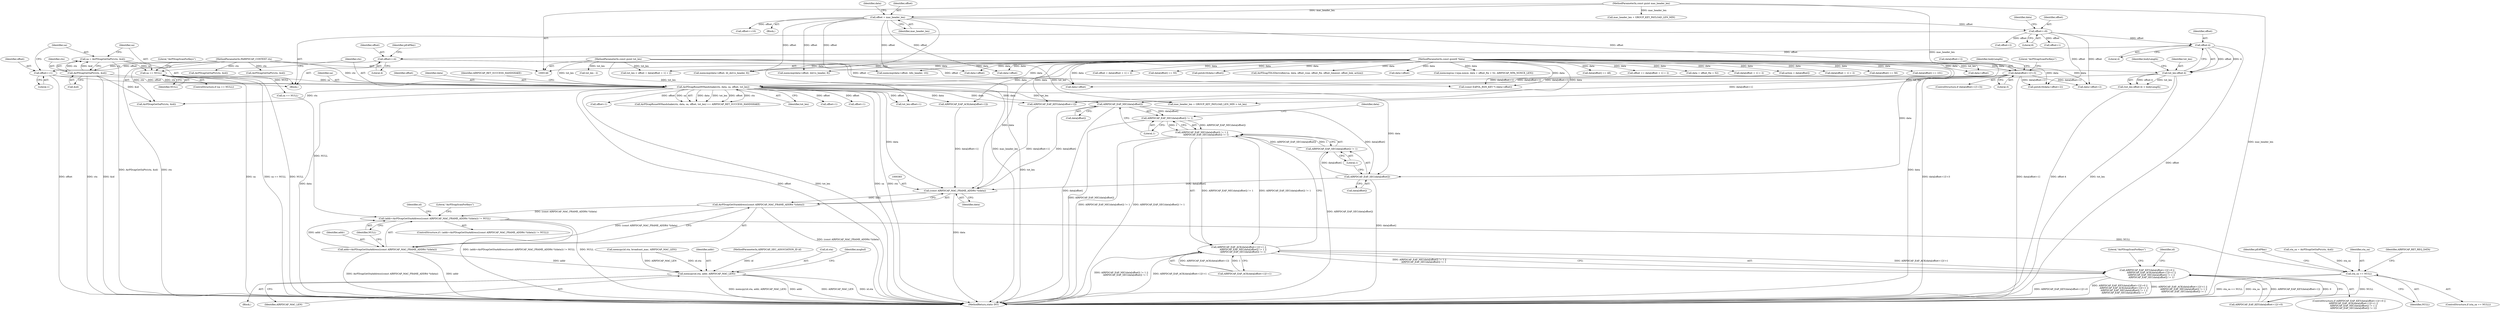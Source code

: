 digraph "0_wireshark_9b0b20b8d5f8c9f7839d58ff6c5900f7e19283b4@array" {
"1000340" [label="(Call,AIRPDCAP_EAP_MIC(data[offset]))"];
"1000297" [label="(Call,AirPDcapRsna4WHandshake(ctx, data, sa, offset, tot_len))"];
"1000280" [label="(Call,AirPDcapGetSaPtr(ctx, &id))"];
"1000147" [label="(MethodParameterIn,PAIRPDCAP_CONTEXT ctx)"];
"1000204" [label="(Call,data[offset+1]!=3)"];
"1000148" [label="(MethodParameterIn,const guint8 *data)"];
"1000285" [label="(Call,sa == NULL)"];
"1000278" [label="(Call,sa = AirPDcapGetSaPtr(ctx, &id))"];
"1000275" [label="(Call,offset+=1)"];
"1000246" [label="(Call,offset+=4)"];
"1000231" [label="(Call,offset-4)"];
"1000200" [label="(Call,offset+=8)"];
"1000174" [label="(Call,offset = mac_header_len)"];
"1000149" [label="(MethodParameterIn,const guint mac_header_len)"];
"1000229" [label="(Call,tot_len-offset-4)"];
"1000150" [label="(MethodParameterIn,const guint tot_len)"];
"1000339" [label="(Call,AIRPDCAP_EAP_MIC(data[offset]) != 1)"];
"1000338" [label="(Call,AIRPDCAP_EAP_MIC(data[offset]) != 1 ||\n            AIRPDCAP_EAP_SEC(data[offset]) != 1)"];
"1000329" [label="(Call,AIRPDCAP_EAP_ACK(data[offset+1])!=1 ||\n            AIRPDCAP_EAP_MIC(data[offset]) != 1 ||\n            AIRPDCAP_EAP_SEC(data[offset]) != 1)"];
"1000320" [label="(Call,AIRPDCAP_EAP_KEY(data[offset+1])!=0 ||\n            AIRPDCAP_EAP_ACK(data[offset+1])!=1 ||\n            AIRPDCAP_EAP_MIC(data[offset]) != 1 ||\n            AIRPDCAP_EAP_SEC(data[offset]) != 1)"];
"1000346" [label="(Call,AIRPDCAP_EAP_SEC(data[offset]))"];
"1000345" [label="(Call,AIRPDCAP_EAP_SEC(data[offset]) != 1)"];
"1000382" [label="(Call,(const AIRPDCAP_MAC_FRAME_ADDR4 *)(data))"];
"1000381" [label="(Call,AirPDcapGetStaAddress((const AIRPDCAP_MAC_FRAME_ADDR4 *)(data)))"];
"1000378" [label="(Call,(addr=AirPDcapGetStaAddress((const AIRPDCAP_MAC_FRAME_ADDR4 *)(data))) != NULL)"];
"1000446" [label="(Call,sta_sa == NULL)"];
"1000379" [label="(Call,addr=AirPDcapGetStaAddress((const AIRPDCAP_MAC_FRAME_ADDR4 *)(data)))"];
"1000387" [label="(Call,memcpy(id.sta, addr, AIRPDCAP_MAC_LEN))"];
"1000233" [label="(Literal,4)"];
"1000276" [label="(Identifier,offset)"];
"1000182" [label="(Identifier,data)"];
"1000221" [label="(Call,data+offset+2)"];
"1000556" [label="(Call,data[offset] == 48)"];
"1000441" [label="(Call,AirPDcapGetSaPtr(ctx, &id))"];
"1000204" [label="(Call,data[offset+1]!=3)"];
"1000599" [label="(Call,tot_len < offset + data[offset + 1] + 2)"];
"1000287" [label="(Identifier,NULL)"];
"1000463" [label="(Call,tot_len-offset+1)"];
"1000248" [label="(Literal,4)"];
"1000344" [label="(Literal,1)"];
"1000195" [label="(Block,)"];
"1000297" [label="(Call,AirPDcapRsna4WHandshake(ctx, data, sa, offset, tot_len))"];
"1000338" [label="(Call,AIRPDCAP_EAP_MIC(data[offset]) != 1 ||\n            AIRPDCAP_EAP_SEC(data[offset]) != 1)"];
"1000385" [label="(Identifier,NULL)"];
"1000386" [label="(Block,)"];
"1000348" [label="(Identifier,data)"];
"1000205" [label="(Call,data[offset+1])"];
"1000280" [label="(Call,AirPDcapGetSaPtr(ctx, &id))"];
"1000345" [label="(Call,AIRPDCAP_EAP_SEC(data[offset]) != 1)"];
"1000321" [label="(Call,AIRPDCAP_EAP_KEY(data[offset+1])!=0)"];
"1000175" [label="(Identifier,offset)"];
"1000445" [label="(ControlStructure,if (sta_sa == NULL))"];
"1000231" [label="(Call,offset-4)"];
"1000301" [label="(Identifier,offset)"];
"1000219" [label="(Identifier,bodyLength)"];
"1000451" [label="(Identifier,AIRPDCAP_RET_REQ_DATA)"];
"1000330" [label="(Call,AIRPDCAP_EAP_ACK(data[offset+1])!=1)"];
"1000454" [label="(Identifier,pEAPKey)"];
"1000784" [label="(MethodReturn,static INT)"];
"1000392" [label="(Identifier,AIRPDCAP_MAC_LEN)"];
"1000613" [label="(Call,offset += data[offset + 1] + 2)"];
"1000230" [label="(Identifier,tot_len)"];
"1000382" [label="(Call,(const AIRPDCAP_MAC_FRAME_ADDR4 *)(data))"];
"1000148" [label="(MethodParameterIn,const guint8 *data)"];
"1000347" [label="(Call,data[offset])"];
"1000206" [label="(Identifier,data)"];
"1000334" [label="(Call,offset+1)"];
"1000281" [label="(Identifier,ctx)"];
"1000371" [label="(Call,sa == NULL)"];
"1000200" [label="(Call,offset+=8)"];
"1000150" [label="(MethodParameterIn,const guint tot_len)"];
"1000189" [label="(Call,data+offset)"];
"1000279" [label="(Identifier,sa)"];
"1000296" [label="(Call,AirPDcapRsna4WHandshake(ctx, data, sa, offset, tot_len) == AIRPDCAP_RET_SUCCESS_HANDSHAKE)"];
"1000229" [label="(Call,tot_len-offset-4)"];
"1000379" [label="(Call,addr=AirPDcapGetStaAddress((const AIRPDCAP_MAC_FRAME_ADDR4 *)(data)))"];
"1000725" [label="(Call,data + offset_fte + 52)"];
"1000201" [label="(Identifier,offset)"];
"1000213" [label="(Literal,\"AirPDcapScanForKeys\")"];
"1000250" [label="(Identifier,pEAPKey)"];
"1000253" [label="(Call,data+offset)"];
"1000298" [label="(Identifier,ctx)"];
"1000282" [label="(Call,&id)"];
"1000353" [label="(Literal,\"AirPDcapScanForKeys\")"];
"1000210" [label="(Literal,3)"];
"1000439" [label="(Call,sta_sa = AirPDcapGetSaPtr(ctx, &id))"];
"1000615" [label="(Call,data[offset + 1] + 2)"];
"1000299" [label="(Identifier,data)"];
"1000302" [label="(Identifier,tot_len)"];
"1000234" [label="(Identifier,bodyLength)"];
"1000506" [label="(Call,action = data[offset])"];
"1000551" [label="(Call,tot_len - 2)"];
"1000277" [label="(Literal,1)"];
"1000151" [label="(MethodParameterIn,AIRPDCAP_SEC_ASSOCIATION_ID id)"];
"1000387" [label="(Call,memcpy(id.sta, addr, AIRPDCAP_MAC_LEN))"];
"1000603" [label="(Call,data[offset + 1] + 2)"];
"1000220" [label="(Call,pntoh16(data+offset+2))"];
"1000578" [label="(Call,data[offset] == 56)"];
"1000589" [label="(Call,data[offset] == 101)"];
"1000188" [label="(Call,memcmp(data+offset, bt_dot1x_header, 8))"];
"1000319" [label="(ControlStructure,if (AIRPDCAP_EAP_KEY(data[offset+1])!=0 ||\n            AIRPDCAP_EAP_ACK(data[offset+1])!=1 ||\n            AIRPDCAP_EAP_MIC(data[offset]) != 1 ||\n            AIRPDCAP_EAP_SEC(data[offset]) != 1))"];
"1000228" [label="(Call,(tot_len-offset-4) < bodyLength)"];
"1000176" [label="(Identifier,mac_header_len)"];
"1000203" [label="(ControlStructure,if (data[offset+1]!=3))"];
"1000180" [label="(Call,memcmp(data+offset, dot1x_header, 8))"];
"1000378" [label="(Call,(addr=AirPDcapGetStaAddress((const AIRPDCAP_MAC_FRAME_ADDR4 *)(data))) != NULL)"];
"1000223" [label="(Call,offset+2)"];
"1000601" [label="(Call,offset + data[offset + 1] + 2)"];
"1000465" [label="(Call,offset+1)"];
"1000202" [label="(Literal,8)"];
"1000389" [label="(Identifier,id)"];
"1000207" [label="(Call,offset+1)"];
"1000331" [label="(Call,AIRPDCAP_EAP_ACK(data[offset+1]))"];
"1000346" [label="(Call,AIRPDCAP_EAP_SEC(data[offset]))"];
"1000381" [label="(Call,AirPDcapGetStaAddress((const AIRPDCAP_MAC_FRAME_ADDR4 *)(data)))"];
"1000275" [label="(Call,offset+=1)"];
"1000380" [label="(Identifier,addr)"];
"1000339" [label="(Call,AIRPDCAP_EAP_MIC(data[offset]) != 1)"];
"1000320" [label="(Call,AIRPDCAP_EAP_KEY(data[offset+1])!=0 ||\n            AIRPDCAP_EAP_ACK(data[offset+1])!=1 ||\n            AIRPDCAP_EAP_MIC(data[offset]) != 1 ||\n            AIRPDCAP_EAP_SEC(data[offset]) != 1)"];
"1000503" [label="(Call,offset+=10)"];
"1000329" [label="(Call,AIRPDCAP_EAP_ACK(data[offset+1])!=1 ||\n            AIRPDCAP_EAP_MIC(data[offset]) != 1 ||\n            AIRPDCAP_EAP_SEC(data[offset]) != 1)"];
"1000434" [label="(Literal,\"AirPDcapScanForKeys\")"];
"1000388" [label="(Call,id.sta)"];
"1000471" [label="(Call,memcmp(data+offset, tdls_header, 10))"];
"1000181" [label="(Call,data+offset)"];
"1000251" [label="(Call,(const EAPOL_RSN_KEY *) (data+offset))"];
"1000394" [label="(Identifier,msgbuf)"];
"1000358" [label="(Call,memcpy(id.sta, broadcast_mac, AIRPDCAP_MAC_LEN))"];
"1000303" [label="(Identifier,AIRPDCAP_RET_SUCCESS_HANDSHAKE)"];
"1000567" [label="(Call,data[offset] == 55)"];
"1000530" [label="(Call,pntoh16(data+offset))"];
"1000350" [label="(Literal,1)"];
"1000307" [label="(Call,mac_header_len + GROUP_KEY_PAYLOAD_LEN_MIN > tot_len)"];
"1000760" [label="(Call,AirPDcapTDLSDeriveKey(sa, data, offset_rsne, offset_fte, offset_timeout, offset_link, action))"];
"1000149" [label="(MethodParameterIn,const guint mac_header_len)"];
"1000366" [label="(Call,AirPDcapGetSaPtr(ctx, &id))"];
"1000278" [label="(Call,sa = AirPDcapGetSaPtr(ctx, &id))"];
"1000322" [label="(Call,AIRPDCAP_EAP_KEY(data[offset+1]))"];
"1000152" [label="(Block,)"];
"1000446" [label="(Call,sta_sa == NULL)"];
"1000284" [label="(ControlStructure,if (sa == NULL))"];
"1000447" [label="(Identifier,sta_sa)"];
"1000174" [label="(Call,offset = mac_header_len)"];
"1000308" [label="(Call,mac_header_len + GROUP_KEY_PAYLOAD_LEN_MIN)"];
"1000377" [label="(ControlStructure,if ( (addr=AirPDcapGetStaAddress((const AIRPDCAP_MAC_FRAME_ADDR4 *)(data))) != NULL))"];
"1000246" [label="(Call,offset+=4)"];
"1000472" [label="(Call,data+offset)"];
"1000341" [label="(Call,data[offset])"];
"1000340" [label="(Call,AIRPDCAP_EAP_MIC(data[offset]))"];
"1000531" [label="(Call,data+offset)"];
"1000391" [label="(Identifier,addr)"];
"1000290" [label="(Literal,\"AirPDcapScanForKeys\")"];
"1000247" [label="(Identifier,offset)"];
"1000286" [label="(Identifier,sa)"];
"1000232" [label="(Identifier,offset)"];
"1000360" [label="(Identifier,id)"];
"1000285" [label="(Call,sa == NULL)"];
"1000719" [label="(Call,memcmp(sa->wpa.nonce, data + offset_fte + 52, AIRPDCAP_WPA_NONCE_LEN))"];
"1000300" [label="(Identifier,sa)"];
"1000701" [label="(Call,AirPDcapGetSaPtr(ctx, &id))"];
"1000448" [label="(Identifier,NULL)"];
"1000384" [label="(Identifier,data)"];
"1000325" [label="(Call,offset+1)"];
"1000147" [label="(MethodParameterIn,PAIRPDCAP_CONTEXT ctx)"];
"1000340" -> "1000339"  [label="AST: "];
"1000340" -> "1000341"  [label="CFG: "];
"1000341" -> "1000340"  [label="AST: "];
"1000344" -> "1000340"  [label="CFG: "];
"1000340" -> "1000784"  [label="DDG: data[offset]"];
"1000340" -> "1000339"  [label="DDG: data[offset]"];
"1000297" -> "1000340"  [label="DDG: data"];
"1000148" -> "1000340"  [label="DDG: data"];
"1000340" -> "1000346"  [label="DDG: data[offset]"];
"1000340" -> "1000382"  [label="DDG: data[offset]"];
"1000297" -> "1000296"  [label="AST: "];
"1000297" -> "1000302"  [label="CFG: "];
"1000298" -> "1000297"  [label="AST: "];
"1000299" -> "1000297"  [label="AST: "];
"1000300" -> "1000297"  [label="AST: "];
"1000301" -> "1000297"  [label="AST: "];
"1000302" -> "1000297"  [label="AST: "];
"1000303" -> "1000297"  [label="CFG: "];
"1000297" -> "1000784"  [label="DDG: ctx"];
"1000297" -> "1000784"  [label="DDG: data"];
"1000297" -> "1000784"  [label="DDG: offset"];
"1000297" -> "1000784"  [label="DDG: tot_len"];
"1000297" -> "1000784"  [label="DDG: sa"];
"1000297" -> "1000296"  [label="DDG: data"];
"1000297" -> "1000296"  [label="DDG: tot_len"];
"1000297" -> "1000296"  [label="DDG: offset"];
"1000297" -> "1000296"  [label="DDG: ctx"];
"1000297" -> "1000296"  [label="DDG: sa"];
"1000280" -> "1000297"  [label="DDG: ctx"];
"1000147" -> "1000297"  [label="DDG: ctx"];
"1000204" -> "1000297"  [label="DDG: data[offset+1]"];
"1000148" -> "1000297"  [label="DDG: data"];
"1000285" -> "1000297"  [label="DDG: sa"];
"1000275" -> "1000297"  [label="DDG: offset"];
"1000229" -> "1000297"  [label="DDG: tot_len"];
"1000150" -> "1000297"  [label="DDG: tot_len"];
"1000297" -> "1000307"  [label="DDG: tot_len"];
"1000297" -> "1000322"  [label="DDG: data"];
"1000297" -> "1000325"  [label="DDG: offset"];
"1000297" -> "1000331"  [label="DDG: data"];
"1000297" -> "1000334"  [label="DDG: offset"];
"1000297" -> "1000346"  [label="DDG: data"];
"1000297" -> "1000366"  [label="DDG: ctx"];
"1000297" -> "1000382"  [label="DDG: data"];
"1000297" -> "1000463"  [label="DDG: offset"];
"1000297" -> "1000465"  [label="DDG: offset"];
"1000280" -> "1000278"  [label="AST: "];
"1000280" -> "1000282"  [label="CFG: "];
"1000281" -> "1000280"  [label="AST: "];
"1000282" -> "1000280"  [label="AST: "];
"1000278" -> "1000280"  [label="CFG: "];
"1000280" -> "1000784"  [label="DDG: &id"];
"1000280" -> "1000784"  [label="DDG: ctx"];
"1000280" -> "1000278"  [label="DDG: ctx"];
"1000280" -> "1000278"  [label="DDG: &id"];
"1000147" -> "1000280"  [label="DDG: ctx"];
"1000280" -> "1000366"  [label="DDG: &id"];
"1000147" -> "1000146"  [label="AST: "];
"1000147" -> "1000784"  [label="DDG: ctx"];
"1000147" -> "1000366"  [label="DDG: ctx"];
"1000147" -> "1000441"  [label="DDG: ctx"];
"1000147" -> "1000701"  [label="DDG: ctx"];
"1000204" -> "1000203"  [label="AST: "];
"1000204" -> "1000210"  [label="CFG: "];
"1000205" -> "1000204"  [label="AST: "];
"1000210" -> "1000204"  [label="AST: "];
"1000213" -> "1000204"  [label="CFG: "];
"1000219" -> "1000204"  [label="CFG: "];
"1000204" -> "1000784"  [label="DDG: data[offset+1]"];
"1000204" -> "1000784"  [label="DDG: data[offset+1]!=3"];
"1000148" -> "1000204"  [label="DDG: data"];
"1000204" -> "1000220"  [label="DDG: data[offset+1]"];
"1000204" -> "1000221"  [label="DDG: data[offset+1]"];
"1000204" -> "1000251"  [label="DDG: data[offset+1]"];
"1000204" -> "1000253"  [label="DDG: data[offset+1]"];
"1000204" -> "1000322"  [label="DDG: data[offset+1]"];
"1000148" -> "1000146"  [label="AST: "];
"1000148" -> "1000784"  [label="DDG: data"];
"1000148" -> "1000180"  [label="DDG: data"];
"1000148" -> "1000181"  [label="DDG: data"];
"1000148" -> "1000188"  [label="DDG: data"];
"1000148" -> "1000189"  [label="DDG: data"];
"1000148" -> "1000220"  [label="DDG: data"];
"1000148" -> "1000221"  [label="DDG: data"];
"1000148" -> "1000251"  [label="DDG: data"];
"1000148" -> "1000253"  [label="DDG: data"];
"1000148" -> "1000322"  [label="DDG: data"];
"1000148" -> "1000331"  [label="DDG: data"];
"1000148" -> "1000346"  [label="DDG: data"];
"1000148" -> "1000382"  [label="DDG: data"];
"1000148" -> "1000471"  [label="DDG: data"];
"1000148" -> "1000472"  [label="DDG: data"];
"1000148" -> "1000506"  [label="DDG: data"];
"1000148" -> "1000530"  [label="DDG: data"];
"1000148" -> "1000531"  [label="DDG: data"];
"1000148" -> "1000556"  [label="DDG: data"];
"1000148" -> "1000567"  [label="DDG: data"];
"1000148" -> "1000578"  [label="DDG: data"];
"1000148" -> "1000589"  [label="DDG: data"];
"1000148" -> "1000599"  [label="DDG: data"];
"1000148" -> "1000601"  [label="DDG: data"];
"1000148" -> "1000603"  [label="DDG: data"];
"1000148" -> "1000613"  [label="DDG: data"];
"1000148" -> "1000615"  [label="DDG: data"];
"1000148" -> "1000719"  [label="DDG: data"];
"1000148" -> "1000725"  [label="DDG: data"];
"1000148" -> "1000760"  [label="DDG: data"];
"1000285" -> "1000284"  [label="AST: "];
"1000285" -> "1000287"  [label="CFG: "];
"1000286" -> "1000285"  [label="AST: "];
"1000287" -> "1000285"  [label="AST: "];
"1000290" -> "1000285"  [label="CFG: "];
"1000298" -> "1000285"  [label="CFG: "];
"1000285" -> "1000784"  [label="DDG: sa"];
"1000285" -> "1000784"  [label="DDG: sa == NULL"];
"1000285" -> "1000784"  [label="DDG: NULL"];
"1000278" -> "1000285"  [label="DDG: sa"];
"1000285" -> "1000371"  [label="DDG: NULL"];
"1000278" -> "1000195"  [label="AST: "];
"1000279" -> "1000278"  [label="AST: "];
"1000286" -> "1000278"  [label="CFG: "];
"1000278" -> "1000784"  [label="DDG: AirPDcapGetSaPtr(ctx, &id)"];
"1000275" -> "1000195"  [label="AST: "];
"1000275" -> "1000277"  [label="CFG: "];
"1000276" -> "1000275"  [label="AST: "];
"1000277" -> "1000275"  [label="AST: "];
"1000279" -> "1000275"  [label="CFG: "];
"1000275" -> "1000784"  [label="DDG: offset"];
"1000246" -> "1000275"  [label="DDG: offset"];
"1000246" -> "1000195"  [label="AST: "];
"1000246" -> "1000248"  [label="CFG: "];
"1000247" -> "1000246"  [label="AST: "];
"1000248" -> "1000246"  [label="AST: "];
"1000250" -> "1000246"  [label="CFG: "];
"1000231" -> "1000246"  [label="DDG: offset"];
"1000246" -> "1000251"  [label="DDG: offset"];
"1000246" -> "1000253"  [label="DDG: offset"];
"1000231" -> "1000229"  [label="AST: "];
"1000231" -> "1000233"  [label="CFG: "];
"1000232" -> "1000231"  [label="AST: "];
"1000233" -> "1000231"  [label="AST: "];
"1000229" -> "1000231"  [label="CFG: "];
"1000231" -> "1000784"  [label="DDG: offset"];
"1000231" -> "1000229"  [label="DDG: offset"];
"1000231" -> "1000229"  [label="DDG: 4"];
"1000200" -> "1000231"  [label="DDG: offset"];
"1000200" -> "1000195"  [label="AST: "];
"1000200" -> "1000202"  [label="CFG: "];
"1000201" -> "1000200"  [label="AST: "];
"1000202" -> "1000200"  [label="AST: "];
"1000206" -> "1000200"  [label="CFG: "];
"1000174" -> "1000200"  [label="DDG: offset"];
"1000200" -> "1000207"  [label="DDG: offset"];
"1000200" -> "1000220"  [label="DDG: offset"];
"1000200" -> "1000221"  [label="DDG: offset"];
"1000200" -> "1000223"  [label="DDG: offset"];
"1000174" -> "1000152"  [label="AST: "];
"1000174" -> "1000176"  [label="CFG: "];
"1000175" -> "1000174"  [label="AST: "];
"1000176" -> "1000174"  [label="AST: "];
"1000182" -> "1000174"  [label="CFG: "];
"1000174" -> "1000784"  [label="DDG: mac_header_len"];
"1000149" -> "1000174"  [label="DDG: mac_header_len"];
"1000174" -> "1000180"  [label="DDG: offset"];
"1000174" -> "1000181"  [label="DDG: offset"];
"1000174" -> "1000188"  [label="DDG: offset"];
"1000174" -> "1000189"  [label="DDG: offset"];
"1000174" -> "1000471"  [label="DDG: offset"];
"1000174" -> "1000472"  [label="DDG: offset"];
"1000174" -> "1000503"  [label="DDG: offset"];
"1000149" -> "1000146"  [label="AST: "];
"1000149" -> "1000784"  [label="DDG: mac_header_len"];
"1000149" -> "1000307"  [label="DDG: mac_header_len"];
"1000149" -> "1000308"  [label="DDG: mac_header_len"];
"1000229" -> "1000228"  [label="AST: "];
"1000230" -> "1000229"  [label="AST: "];
"1000234" -> "1000229"  [label="CFG: "];
"1000229" -> "1000784"  [label="DDG: offset-4"];
"1000229" -> "1000784"  [label="DDG: tot_len"];
"1000229" -> "1000228"  [label="DDG: tot_len"];
"1000229" -> "1000228"  [label="DDG: offset-4"];
"1000150" -> "1000229"  [label="DDG: tot_len"];
"1000150" -> "1000146"  [label="AST: "];
"1000150" -> "1000784"  [label="DDG: tot_len"];
"1000150" -> "1000307"  [label="DDG: tot_len"];
"1000150" -> "1000463"  [label="DDG: tot_len"];
"1000150" -> "1000551"  [label="DDG: tot_len"];
"1000150" -> "1000599"  [label="DDG: tot_len"];
"1000339" -> "1000338"  [label="AST: "];
"1000339" -> "1000344"  [label="CFG: "];
"1000344" -> "1000339"  [label="AST: "];
"1000348" -> "1000339"  [label="CFG: "];
"1000338" -> "1000339"  [label="CFG: "];
"1000339" -> "1000784"  [label="DDG: AIRPDCAP_EAP_MIC(data[offset])"];
"1000339" -> "1000338"  [label="DDG: AIRPDCAP_EAP_MIC(data[offset])"];
"1000339" -> "1000338"  [label="DDG: 1"];
"1000338" -> "1000329"  [label="AST: "];
"1000338" -> "1000345"  [label="CFG: "];
"1000345" -> "1000338"  [label="AST: "];
"1000329" -> "1000338"  [label="CFG: "];
"1000338" -> "1000784"  [label="DDG: AIRPDCAP_EAP_MIC(data[offset]) != 1"];
"1000338" -> "1000784"  [label="DDG: AIRPDCAP_EAP_SEC(data[offset]) != 1"];
"1000338" -> "1000329"  [label="DDG: AIRPDCAP_EAP_MIC(data[offset]) != 1"];
"1000338" -> "1000329"  [label="DDG: AIRPDCAP_EAP_SEC(data[offset]) != 1"];
"1000345" -> "1000338"  [label="DDG: AIRPDCAP_EAP_SEC(data[offset])"];
"1000345" -> "1000338"  [label="DDG: 1"];
"1000329" -> "1000320"  [label="AST: "];
"1000329" -> "1000330"  [label="CFG: "];
"1000330" -> "1000329"  [label="AST: "];
"1000320" -> "1000329"  [label="CFG: "];
"1000329" -> "1000784"  [label="DDG: AIRPDCAP_EAP_MIC(data[offset]) != 1 ||\n            AIRPDCAP_EAP_SEC(data[offset]) != 1"];
"1000329" -> "1000784"  [label="DDG: AIRPDCAP_EAP_ACK(data[offset+1])!=1"];
"1000329" -> "1000320"  [label="DDG: AIRPDCAP_EAP_ACK(data[offset+1])!=1"];
"1000329" -> "1000320"  [label="DDG: AIRPDCAP_EAP_MIC(data[offset]) != 1 ||\n            AIRPDCAP_EAP_SEC(data[offset]) != 1"];
"1000330" -> "1000329"  [label="DDG: AIRPDCAP_EAP_ACK(data[offset+1])"];
"1000330" -> "1000329"  [label="DDG: 1"];
"1000320" -> "1000319"  [label="AST: "];
"1000320" -> "1000321"  [label="CFG: "];
"1000321" -> "1000320"  [label="AST: "];
"1000353" -> "1000320"  [label="CFG: "];
"1000360" -> "1000320"  [label="CFG: "];
"1000320" -> "1000784"  [label="DDG: AIRPDCAP_EAP_ACK(data[offset+1])!=1 ||\n            AIRPDCAP_EAP_MIC(data[offset]) != 1 ||\n            AIRPDCAP_EAP_SEC(data[offset]) != 1"];
"1000320" -> "1000784"  [label="DDG: AIRPDCAP_EAP_KEY(data[offset+1])!=0"];
"1000320" -> "1000784"  [label="DDG: AIRPDCAP_EAP_KEY(data[offset+1])!=0 ||\n            AIRPDCAP_EAP_ACK(data[offset+1])!=1 ||\n            AIRPDCAP_EAP_MIC(data[offset]) != 1 ||\n            AIRPDCAP_EAP_SEC(data[offset]) != 1"];
"1000321" -> "1000320"  [label="DDG: AIRPDCAP_EAP_KEY(data[offset+1])"];
"1000321" -> "1000320"  [label="DDG: 0"];
"1000346" -> "1000345"  [label="AST: "];
"1000346" -> "1000347"  [label="CFG: "];
"1000347" -> "1000346"  [label="AST: "];
"1000350" -> "1000346"  [label="CFG: "];
"1000346" -> "1000784"  [label="DDG: data[offset]"];
"1000346" -> "1000345"  [label="DDG: data[offset]"];
"1000346" -> "1000382"  [label="DDG: data[offset]"];
"1000345" -> "1000350"  [label="CFG: "];
"1000350" -> "1000345"  [label="AST: "];
"1000345" -> "1000784"  [label="DDG: AIRPDCAP_EAP_SEC(data[offset])"];
"1000382" -> "1000381"  [label="AST: "];
"1000382" -> "1000384"  [label="CFG: "];
"1000383" -> "1000382"  [label="AST: "];
"1000384" -> "1000382"  [label="AST: "];
"1000381" -> "1000382"  [label="CFG: "];
"1000382" -> "1000784"  [label="DDG: data"];
"1000382" -> "1000381"  [label="DDG: data"];
"1000331" -> "1000382"  [label="DDG: data[offset+1]"];
"1000322" -> "1000382"  [label="DDG: data[offset+1]"];
"1000381" -> "1000379"  [label="AST: "];
"1000379" -> "1000381"  [label="CFG: "];
"1000381" -> "1000784"  [label="DDG: (const AIRPDCAP_MAC_FRAME_ADDR4 *)(data)"];
"1000381" -> "1000378"  [label="DDG: (const AIRPDCAP_MAC_FRAME_ADDR4 *)(data)"];
"1000381" -> "1000379"  [label="DDG: (const AIRPDCAP_MAC_FRAME_ADDR4 *)(data)"];
"1000378" -> "1000377"  [label="AST: "];
"1000378" -> "1000385"  [label="CFG: "];
"1000379" -> "1000378"  [label="AST: "];
"1000385" -> "1000378"  [label="AST: "];
"1000389" -> "1000378"  [label="CFG: "];
"1000434" -> "1000378"  [label="CFG: "];
"1000378" -> "1000784"  [label="DDG: (addr=AirPDcapGetStaAddress((const AIRPDCAP_MAC_FRAME_ADDR4 *)(data))) != NULL"];
"1000378" -> "1000784"  [label="DDG: NULL"];
"1000379" -> "1000378"  [label="DDG: addr"];
"1000371" -> "1000378"  [label="DDG: NULL"];
"1000378" -> "1000446"  [label="DDG: NULL"];
"1000446" -> "1000445"  [label="AST: "];
"1000446" -> "1000448"  [label="CFG: "];
"1000447" -> "1000446"  [label="AST: "];
"1000448" -> "1000446"  [label="AST: "];
"1000451" -> "1000446"  [label="CFG: "];
"1000454" -> "1000446"  [label="CFG: "];
"1000446" -> "1000784"  [label="DDG: sta_sa == NULL"];
"1000446" -> "1000784"  [label="DDG: sta_sa"];
"1000446" -> "1000784"  [label="DDG: NULL"];
"1000439" -> "1000446"  [label="DDG: sta_sa"];
"1000380" -> "1000379"  [label="AST: "];
"1000385" -> "1000379"  [label="CFG: "];
"1000379" -> "1000784"  [label="DDG: addr"];
"1000379" -> "1000784"  [label="DDG: AirPDcapGetStaAddress((const AIRPDCAP_MAC_FRAME_ADDR4 *)(data))"];
"1000379" -> "1000387"  [label="DDG: addr"];
"1000387" -> "1000386"  [label="AST: "];
"1000387" -> "1000392"  [label="CFG: "];
"1000388" -> "1000387"  [label="AST: "];
"1000391" -> "1000387"  [label="AST: "];
"1000392" -> "1000387"  [label="AST: "];
"1000394" -> "1000387"  [label="CFG: "];
"1000387" -> "1000784"  [label="DDG: AIRPDCAP_MAC_LEN"];
"1000387" -> "1000784"  [label="DDG: id.sta"];
"1000387" -> "1000784"  [label="DDG: memcpy(id.sta, addr, AIRPDCAP_MAC_LEN)"];
"1000387" -> "1000784"  [label="DDG: addr"];
"1000358" -> "1000387"  [label="DDG: id.sta"];
"1000358" -> "1000387"  [label="DDG: AIRPDCAP_MAC_LEN"];
"1000151" -> "1000387"  [label="DDG: id"];
}

